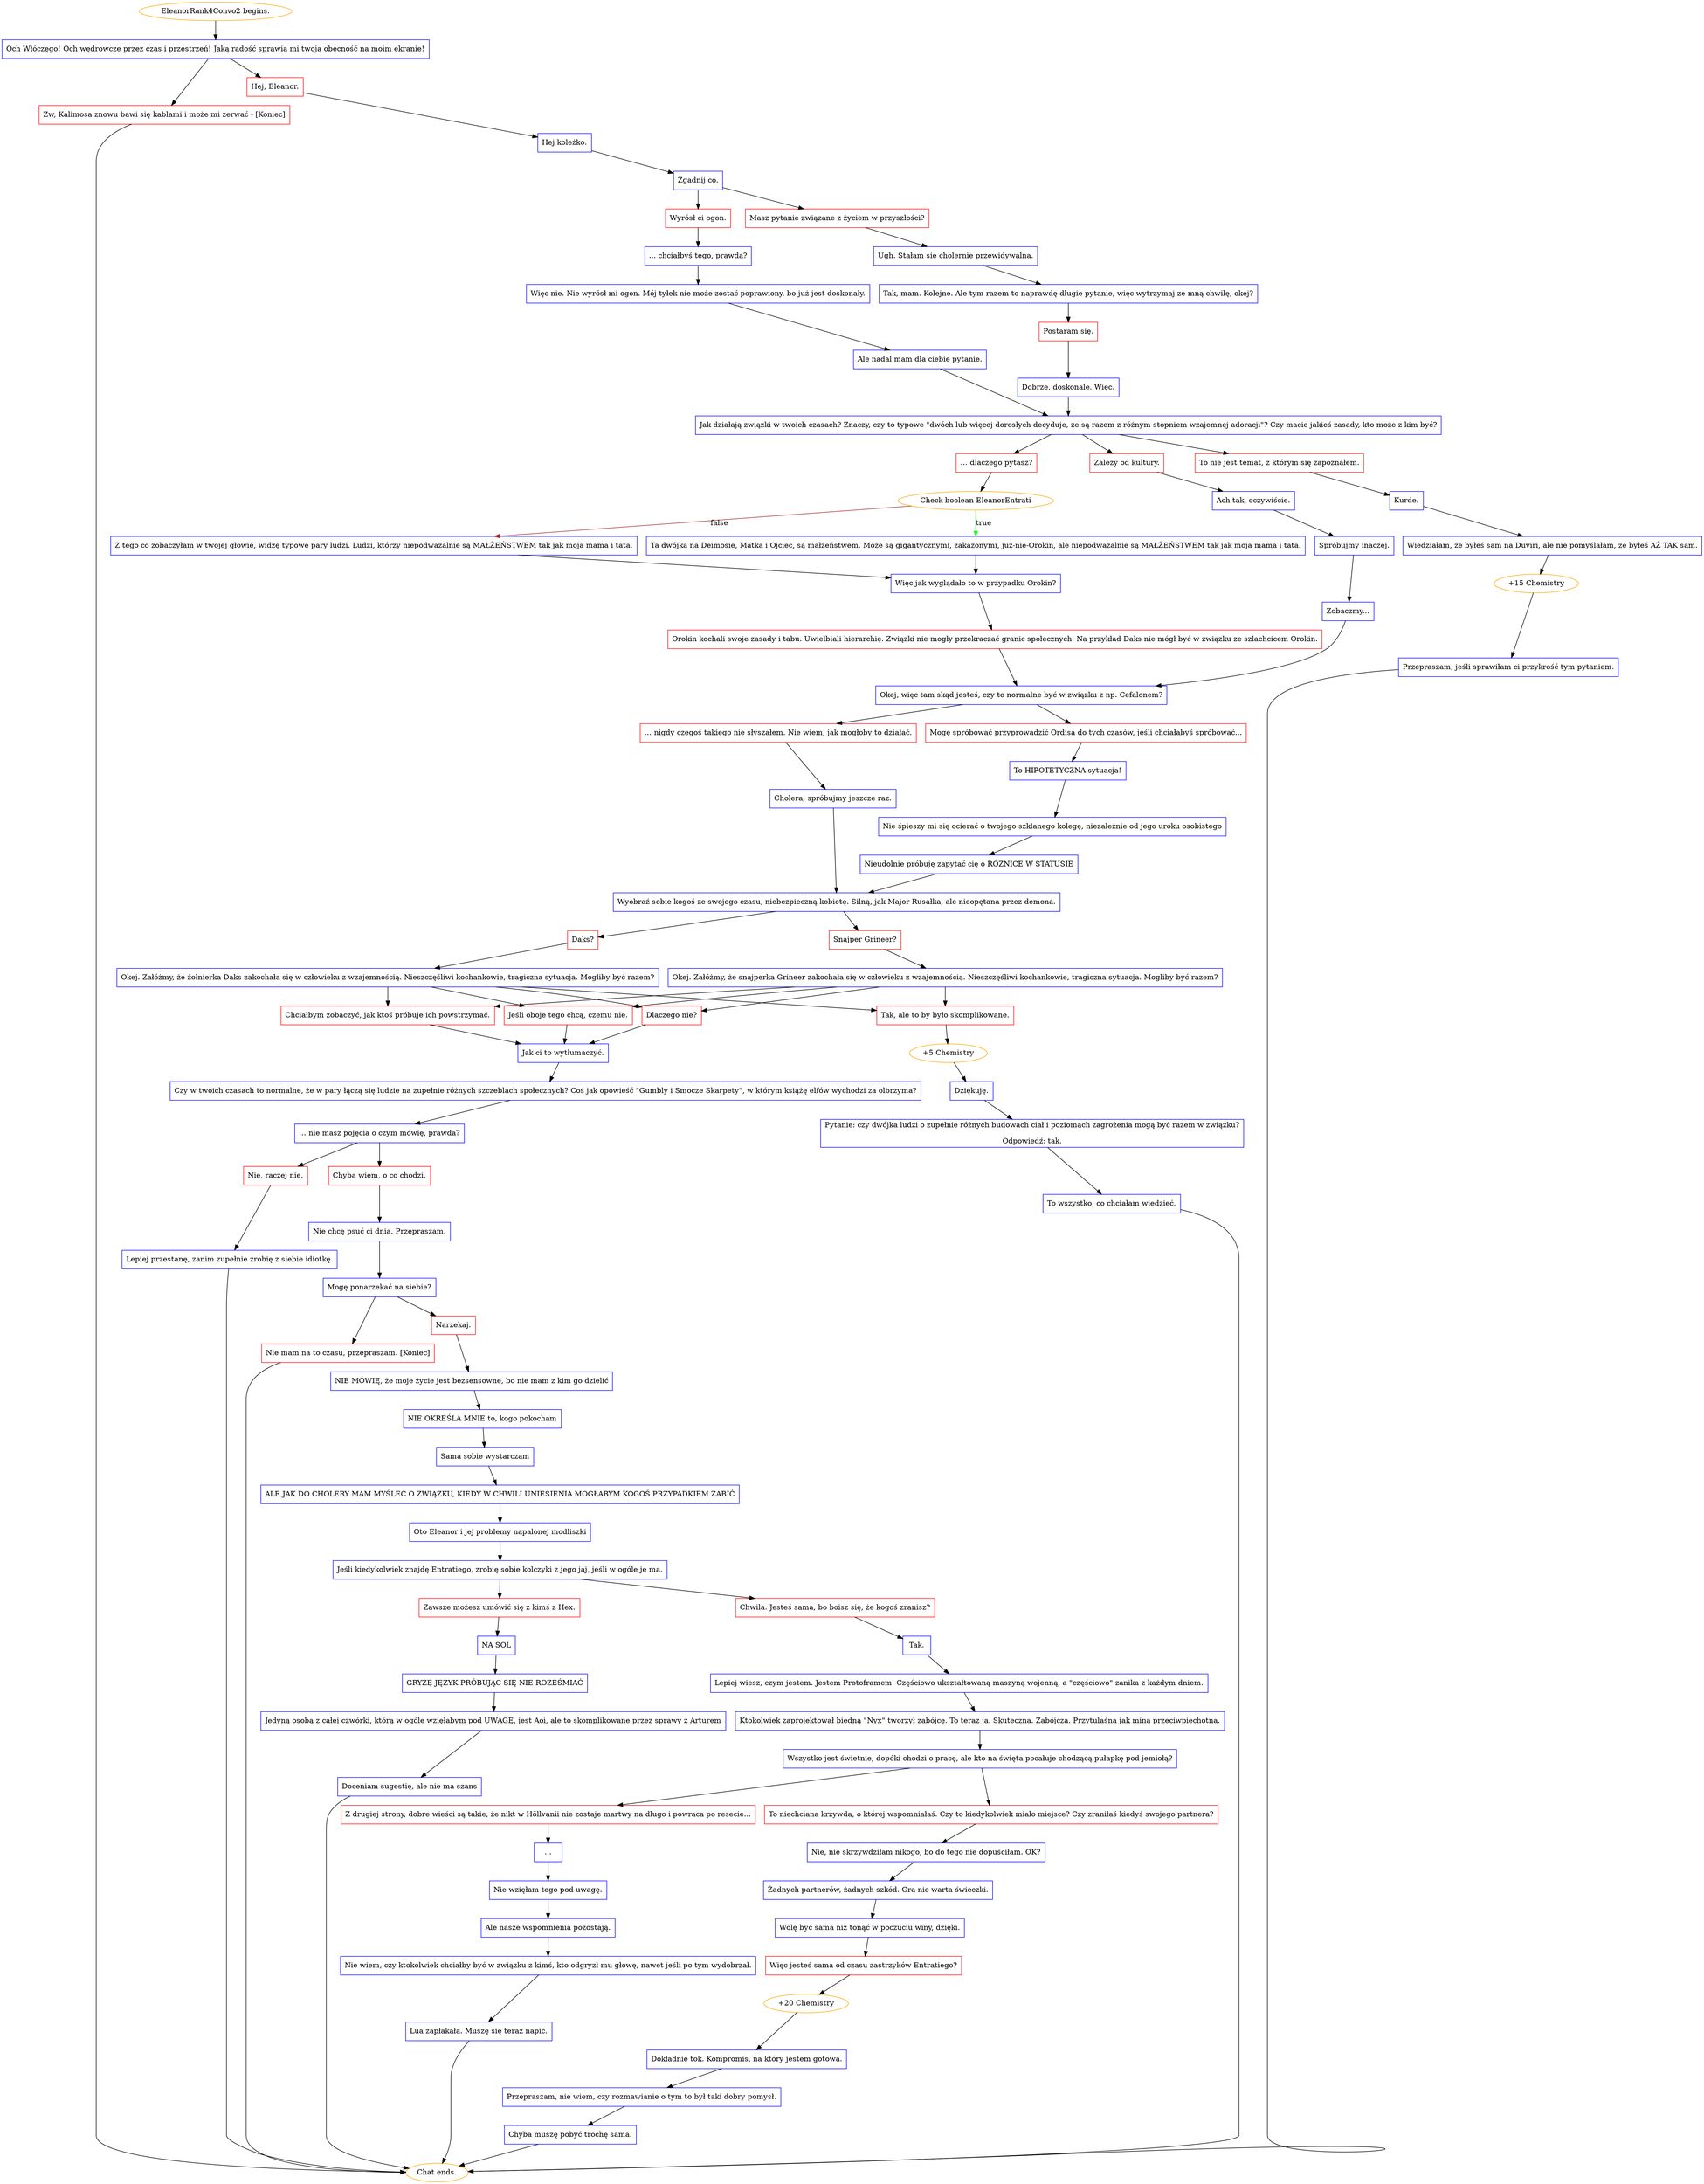 digraph {
	"EleanorRank4Convo2 begins." [color=orange];
		"EleanorRank4Convo2 begins." -> j1166105346;
	j1166105346 [label="Och Włóczęgo! Och wędrowcze przez czas i przestrzeń! Jaką radość sprawia mi twoja obecność na moim ekranie!",shape=box,color=blue];
		j1166105346 -> j522969068;
		j1166105346 -> j2730480549;
	j522969068 [label="Hej, Eleanor.",shape=box,color=red];
		j522969068 -> j3153790191;
	j2730480549 [label="Zw, Kalimosa znowu bawi się kablami i może mi zerwać - [Koniec]",shape=box,color=red];
		j2730480549 -> "Chat ends.";
	j3153790191 [label="Hej koleżko.",shape=box,color=blue];
		j3153790191 -> j3391011531;
	"Chat ends." [color=orange];
	j3391011531 [label="Zgadnij co.",shape=box,color=blue];
		j3391011531 -> j2878514605;
		j3391011531 -> j1967603174;
	j2878514605 [label="Masz pytanie związane z życiem w przyszłości?",shape=box,color=red];
		j2878514605 -> j1758176386;
	j1967603174 [label="Wyrósł ci ogon.",shape=box,color=red];
		j1967603174 -> j3082888995;
	j1758176386 [label="Ugh. Stałam się cholernie przewidywalna.",shape=box,color=blue];
		j1758176386 -> j1774764578;
	j3082888995 [label="... chciałbyś tego, prawda?",shape=box,color=blue];
		j3082888995 -> j1902362861;
	j1774764578 [label="Tak, mam. Kolejne. Ale tym razem to naprawdę długie pytanie, więc wytrzymaj ze mną chwilę, okej?",shape=box,color=blue];
		j1774764578 -> j3243075673;
	j1902362861 [label="Więc nie. Nie wyrósł mi ogon. Mój tyłek nie może zostać poprawiony, bo już jest doskonały.",shape=box,color=blue];
		j1902362861 -> j1789735886;
	j3243075673 [label="Postaram się.",shape=box,color=red];
		j3243075673 -> j2386428964;
	j1789735886 [label="Ale nadal mam dla ciebie pytanie.",shape=box,color=blue];
		j1789735886 -> j71057647;
	j2386428964 [label="Dobrze, doskonale. Więc.",shape=box,color=blue];
		j2386428964 -> j71057647;
	j71057647 [label="Jak działają związki w twoich czasach? Znaczy, czy to typowe \"dwóch lub więcej dorosłych decyduje, ze są razem z różnym stopniem wzajemnej adoracji\"? Czy macie jakieś zasady, kto może z kim być?",shape=box,color=blue];
		j71057647 -> j4273744123;
		j71057647 -> j4039430406;
		j71057647 -> j3670627763;
	j4273744123 [label="To nie jest temat, z którym się zapoznałem.",shape=box,color=red];
		j4273744123 -> j679811273;
	j4039430406 [label="Zależy od kultury.",shape=box,color=red];
		j4039430406 -> j633175302;
	j3670627763 [label="… dlaczego pytasz?",shape=box,color=red];
		j3670627763 -> j614221672;
	j679811273 [label="Kurde.",shape=box,color=blue];
		j679811273 -> j447316476;
	j633175302 [label="Ach tak, oczywiście.",shape=box,color=blue];
		j633175302 -> j2742750016;
	j614221672 [label="Check boolean EleanorEntrati",color=orange];
		j614221672 -> j2649967303 [label=true,color=green];
		j614221672 -> j983378684 [label=false,color=brown];
	j447316476 [label="Wiedziałam, że byłeś sam na Duviri, ale nie pomyślałam, ze byłeś AŻ TAK sam.",shape=box,color=blue];
		j447316476 -> j281973767;
	j2742750016 [label="Spróbujmy inaczej.",shape=box,color=blue];
		j2742750016 -> j1532509017;
	j2649967303 [label="Ta dwójka na Deimosie, Matka i Ojciec, są małżeństwem. Może są gigantycznymi, zakażonymi, już-nie-Orokin, ale niepodważalnie są MAŁŻEŃSTWEM tak jak moja mama i tata.",shape=box,color=blue];
		j2649967303 -> j2616218119;
	j983378684 [label="Z tego co zobaczyłam w twojej głowie, widzę typowe pary ludzi. Ludzi, którzy niepodważalnie są MAŁŻEŃSTWEM tak jak moja mama i tata.",shape=box,color=blue];
		j983378684 -> j2616218119;
	j281973767 [label="+15 Chemistry",color=orange];
		j281973767 -> j2383546113;
	j1532509017 [label="Zobaczmy...",shape=box,color=blue];
		j1532509017 -> j143785808;
	j2616218119 [label="Więc jak wyglądało to w przypadku Orokin?",shape=box,color=blue];
		j2616218119 -> j3026199678;
	j2383546113 [label="Przepraszam, jeśli sprawiłam ci przykrość tym pytaniem.",shape=box,color=blue];
		j2383546113 -> "Chat ends.";
	j143785808 [label="Okej, więc tam skąd jesteś, czy to normalne być w związku z np. Cefalonem?",shape=box,color=blue];
		j143785808 -> j4213577889;
		j143785808 -> j2597379444;
	j3026199678 [label="Orokin kochali swoje zasady i tabu. Uwielbiali hierarchię. Związki nie mogły przekraczać granic społecznych. Na przykład Daks nie mógł być w związku ze szlachcicem Orokin.",shape=box,color=red];
		j3026199678 -> j143785808;
	j4213577889 [label="Mogę spróbować przyprowadzić Ordisa do tych czasów, jeśli chciałabyś spróbować...",shape=box,color=red];
		j4213577889 -> j218444853;
	j2597379444 [label="… nigdy czegoś takiego nie słyszałem. Nie wiem, jak mogłoby to działać.",shape=box,color=red];
		j2597379444 -> j3128844860;
	j218444853 [label="To HIPOTETYCZNA sytuacja!",shape=box,color=blue];
		j218444853 -> j1056895373;
	j3128844860 [label="Cholera, spróbujmy jeszcze raz.",shape=box,color=blue];
		j3128844860 -> j1702968163;
	j1056895373 [label="Nie śpieszy mi się ocierać o twojego szklanego kolegę, niezależnie od jego uroku osobistego",shape=box,color=blue];
		j1056895373 -> j2356386476;
	j1702968163 [label="Wyobraź sobie kogoś ze swojego czasu, niebezpieczną kobietę. Silną, jak Major Rusałka, ale nieopętana przez demona.",shape=box,color=blue];
		j1702968163 -> j2760896075;
		j1702968163 -> j165911221;
	j2356386476 [label="Nieudolnie próbuję zapytać cię o RÓŻNICE W STATUSIE",shape=box,color=blue];
		j2356386476 -> j1702968163;
	j2760896075 [label="Snajper Grineer?",shape=box,color=red];
		j2760896075 -> j3102239841;
	j165911221 [label="Daks?",shape=box,color=red];
		j165911221 -> j1490833183;
	j3102239841 [label="Okej. Załóżmy, że snajperka Grineer zakochała się w człowieku z wzajemnością. Nieszczęśliwi kochankowie, tragiczna sytuacja. Mogliby być razem?",shape=box,color=blue];
		j3102239841 -> j258309745;
		j3102239841 -> j2400501737;
		j3102239841 -> j1452904452;
		j3102239841 -> j2725746814;
	j1490833183 [label="Okej. Załóżmy, że żołnierka Daks zakochała się w człowieku z wzajemnością. Nieszczęśliwi kochankowie, tragiczna sytuacja. Mogliby być razem?",shape=box,color=blue];
		j1490833183 -> j258309745;
		j1490833183 -> j2400501737;
		j1490833183 -> j1452904452;
		j1490833183 -> j2725746814;
	j258309745 [label="Jeśli oboje tego chcą, czemu nie.",shape=box,color=red];
		j258309745 -> j77191225;
	j2400501737 [label="Dlaczego nie?",shape=box,color=red];
		j2400501737 -> j77191225;
	j1452904452 [label="Chciałbym zobaczyć, jak ktoś próbuje ich powstrzymać.",shape=box,color=red];
		j1452904452 -> j77191225;
	j2725746814 [label="Tak, ale to by było skomplikowane.",shape=box,color=red];
		j2725746814 -> j2554003585;
	j77191225 [label="Jak ci to wytłumaczyć.",shape=box,color=blue];
		j77191225 -> j2066806637;
	j2554003585 [label="+5 Chemistry",color=orange];
		j2554003585 -> j2653796845;
	j2066806637 [label="Czy w twoich czasach to normalne, że w pary łączą się ludzie na zupełnie różnych szczeblach społecznych? Coś jak opowieść \"Gumbly i Smocze Skarpety\", w którym książę elfów wychodzi za olbrzyma?",shape=box,color=blue];
		j2066806637 -> j133132353;
	j2653796845 [label="Dziękuję.",shape=box,color=blue];
		j2653796845 -> j1923836692;
	j133132353 [label="… nie masz pojęcia o czym mówię, prawda?",shape=box,color=blue];
		j133132353 -> j1723528779;
		j133132353 -> j3556958661;
	j1923836692 [label="Pytanie: czy dwójka ludzi o zupełnie różnych budowach ciał i poziomach zagrożenia mogą być razem w związku?
Odpowiedź: tak.",shape=box,color=blue];
		j1923836692 -> j1625937052;
	j1723528779 [label="Chyba wiem, o co chodzi.",shape=box,color=red];
		j1723528779 -> j21377201;
	j3556958661 [label="Nie, raczej nie.",shape=box,color=red];
		j3556958661 -> j846963031;
	j1625937052 [label="To wszystko, co chciałam wiedzieć.",shape=box,color=blue];
		j1625937052 -> "Chat ends.";
	j21377201 [label="Nie chcę psuć ci dnia. Przepraszam.",shape=box,color=blue];
		j21377201 -> j3690088010;
	j846963031 [label="Lepiej przestanę, zanim zupełnie zrobię z siebie idiotkę.",shape=box,color=blue];
		j846963031 -> "Chat ends.";
	j3690088010 [label="Mogę ponarzekać na siebie?",shape=box,color=blue];
		j3690088010 -> j3411631783;
		j3690088010 -> j3886761304;
	j3411631783 [label="Narzekaj.",shape=box,color=red];
		j3411631783 -> j2021415177;
	j3886761304 [label="Nie mam na to czasu, przepraszam. [Koniec]",shape=box,color=red];
		j3886761304 -> "Chat ends.";
	j2021415177 [label="NIE MÓWIĘ, że moje życie jest bezsensowne, bo nie mam z kim go dzielić",shape=box,color=blue];
		j2021415177 -> j654156745;
	j654156745 [label="NIE OKREŚLA MNIE to, kogo pokocham",shape=box,color=blue];
		j654156745 -> j1924861837;
	j1924861837 [label="Sama sobie wystarczam",shape=box,color=blue];
		j1924861837 -> j2114604981;
	j2114604981 [label="ALE JAK DO CHOLERY MAM MYŚLEĆ O ZWIĄZKU, KIEDY W CHWILI UNIESIENIA MOGŁABYM KOGOŚ PRZYPADKIEM ZABIĆ",shape=box,color=blue];
		j2114604981 -> j3295495069;
	j3295495069 [label="Oto Eleanor i jej problemy napalonej modliszki",shape=box,color=blue];
		j3295495069 -> j356030330;
	j356030330 [label="Jeśli kiedykolwiek znajdę Entratiego, zrobię sobie kolczyki z jego jaj, jeśli w ogóle je ma.",shape=box,color=blue];
		j356030330 -> j2389412785;
		j356030330 -> j2807402440;
	j2389412785 [label="Zawsze możesz umówić się z kimś z Hex.",shape=box,color=red];
		j2389412785 -> j1166393463;
	j2807402440 [label="Chwila. Jesteś sama, bo boisz się, że kogoś zranisz?",shape=box,color=red];
		j2807402440 -> j2018519002;
	j1166393463 [label="NA SOL",shape=box,color=blue];
		j1166393463 -> j965910190;
	j2018519002 [label="Tak.",shape=box,color=blue];
		j2018519002 -> j2957997739;
	j965910190 [label="GRYZĘ JĘZYK PRÓBUJĄC SIĘ NIE ROZEŚMIAĆ",shape=box,color=blue];
		j965910190 -> j390206806;
	j2957997739 [label="Lepiej wiesz, czym jestem. Jestem Protoframem. Częściowo ukształtowaną maszyną wojenną, a \"częściowo\" zanika z każdym dniem.",shape=box,color=blue];
		j2957997739 -> j2415217032;
	j390206806 [label="Jedyną osobą z całej czwórki, którą w ogóle wzięłabym pod UWAGĘ, jest Aoi, ale to skomplikowane przez sprawy z Arturem",shape=box,color=blue];
		j390206806 -> j861058487;
	j2415217032 [label="Ktokolwiek zaprojektował biedną \"Nyx\" tworzył zabójcę. To teraz ja. Skuteczna. Zabójcza. Przytulaśna jak mina przeciwpiechotna.",shape=box,color=blue];
		j2415217032 -> j2972756506;
	j861058487 [label="Doceniam sugestię, ale nie ma szans",shape=box,color=blue];
		j861058487 -> "Chat ends.";
	j2972756506 [label="Wszystko jest świetnie, dopóki chodzi o pracę, ale kto na święta pocałuje chodzącą pułapkę pod jemiołą?",shape=box,color=blue];
		j2972756506 -> j4201892671;
		j2972756506 -> j3822728746;
	j4201892671 [label="To niechciana krzywda, o której wspomniałaś. Czy to kiedykolwiek miało miejsce? Czy zraniłaś kiedyś swojego partnera?",shape=box,color=red];
		j4201892671 -> j566583646;
	j3822728746 [label="Z drugiej strony, dobre wieści są takie, że nikt w Höllvanii nie zostaje martwy na długo i powraca po resecie...",shape=box,color=red];
		j3822728746 -> j1920662998;
	j566583646 [label="Nie, nie skrzywdziłam nikogo, bo do tego nie dopuściłam. OK?",shape=box,color=blue];
		j566583646 -> j3191683660;
	j1920662998 [label="...",shape=box,color=blue];
		j1920662998 -> j2925265959;
	j3191683660 [label="Żadnych partnerów, żadnych szkód. Gra nie warta świeczki.",shape=box,color=blue];
		j3191683660 -> j555713838;
	j2925265959 [label="Nie wzięłam tego pod uwagę.",shape=box,color=blue];
		j2925265959 -> j807016841;
	j555713838 [label="Wolę być sama niż tonąć w poczuciu winy, dzięki.",shape=box,color=blue];
		j555713838 -> j1827386258;
	j807016841 [label="Ale nasze wspomnienia pozostają.",shape=box,color=blue];
		j807016841 -> j780300006;
	j1827386258 [label="Więc jesteś sama od czasu zastrzyków Entratiego?",shape=box,color=red];
		j1827386258 -> j1278908063;
	j780300006 [label="Nie wiem, czy ktokolwiek chciałby być w związku z kimś, kto odgryzł mu głowę, nawet jeśli po tym wydobrzał.",shape=box,color=blue];
		j780300006 -> j3367973325;
	j1278908063 [label="+20 Chemistry",color=orange];
		j1278908063 -> j1180388568;
	j3367973325 [label="Lua zapłakała. Muszę się teraz napić.",shape=box,color=blue];
		j3367973325 -> "Chat ends.";
	j1180388568 [label="Dokładnie tok. Kompromis, na który jestem gotowa.",shape=box,color=blue];
		j1180388568 -> j1454636650;
	j1454636650 [label="Przepraszam, nie wiem, czy rozmawianie o tym to był taki dobry pomysł.",shape=box,color=blue];
		j1454636650 -> j2622112487;
	j2622112487 [label="Chyba muszę pobyć trochę sama.",shape=box,color=blue];
		j2622112487 -> "Chat ends.";
}